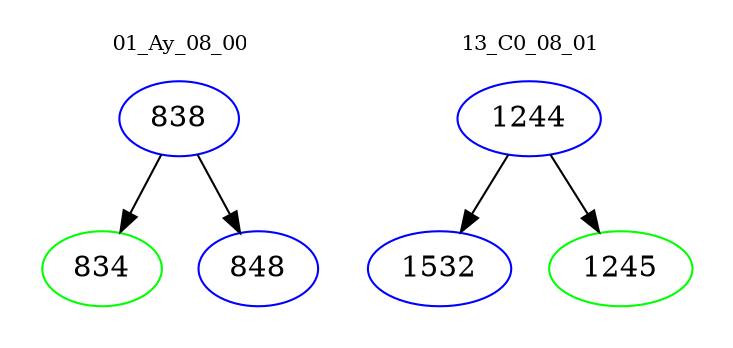 digraph{
subgraph cluster_0 {
color = white
label = "01_Ay_08_00";
fontsize=10;
T0_838 [label="838", color="blue"]
T0_838 -> T0_834 [color="black"]
T0_834 [label="834", color="green"]
T0_838 -> T0_848 [color="black"]
T0_848 [label="848", color="blue"]
}
subgraph cluster_1 {
color = white
label = "13_C0_08_01";
fontsize=10;
T1_1244 [label="1244", color="blue"]
T1_1244 -> T1_1532 [color="black"]
T1_1532 [label="1532", color="blue"]
T1_1244 -> T1_1245 [color="black"]
T1_1245 [label="1245", color="green"]
}
}
